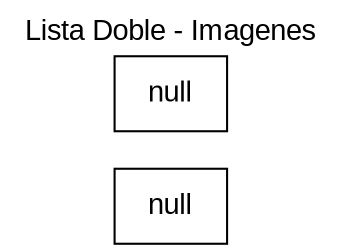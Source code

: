 digraph G {
fontname="Arial"label="Lista Doble - Imagenes"
labelloc = t
rankdir=LR;
node[shape="box" fontname="Arial"];
null0 [label="null"]
null1 [label="null"]
null1}